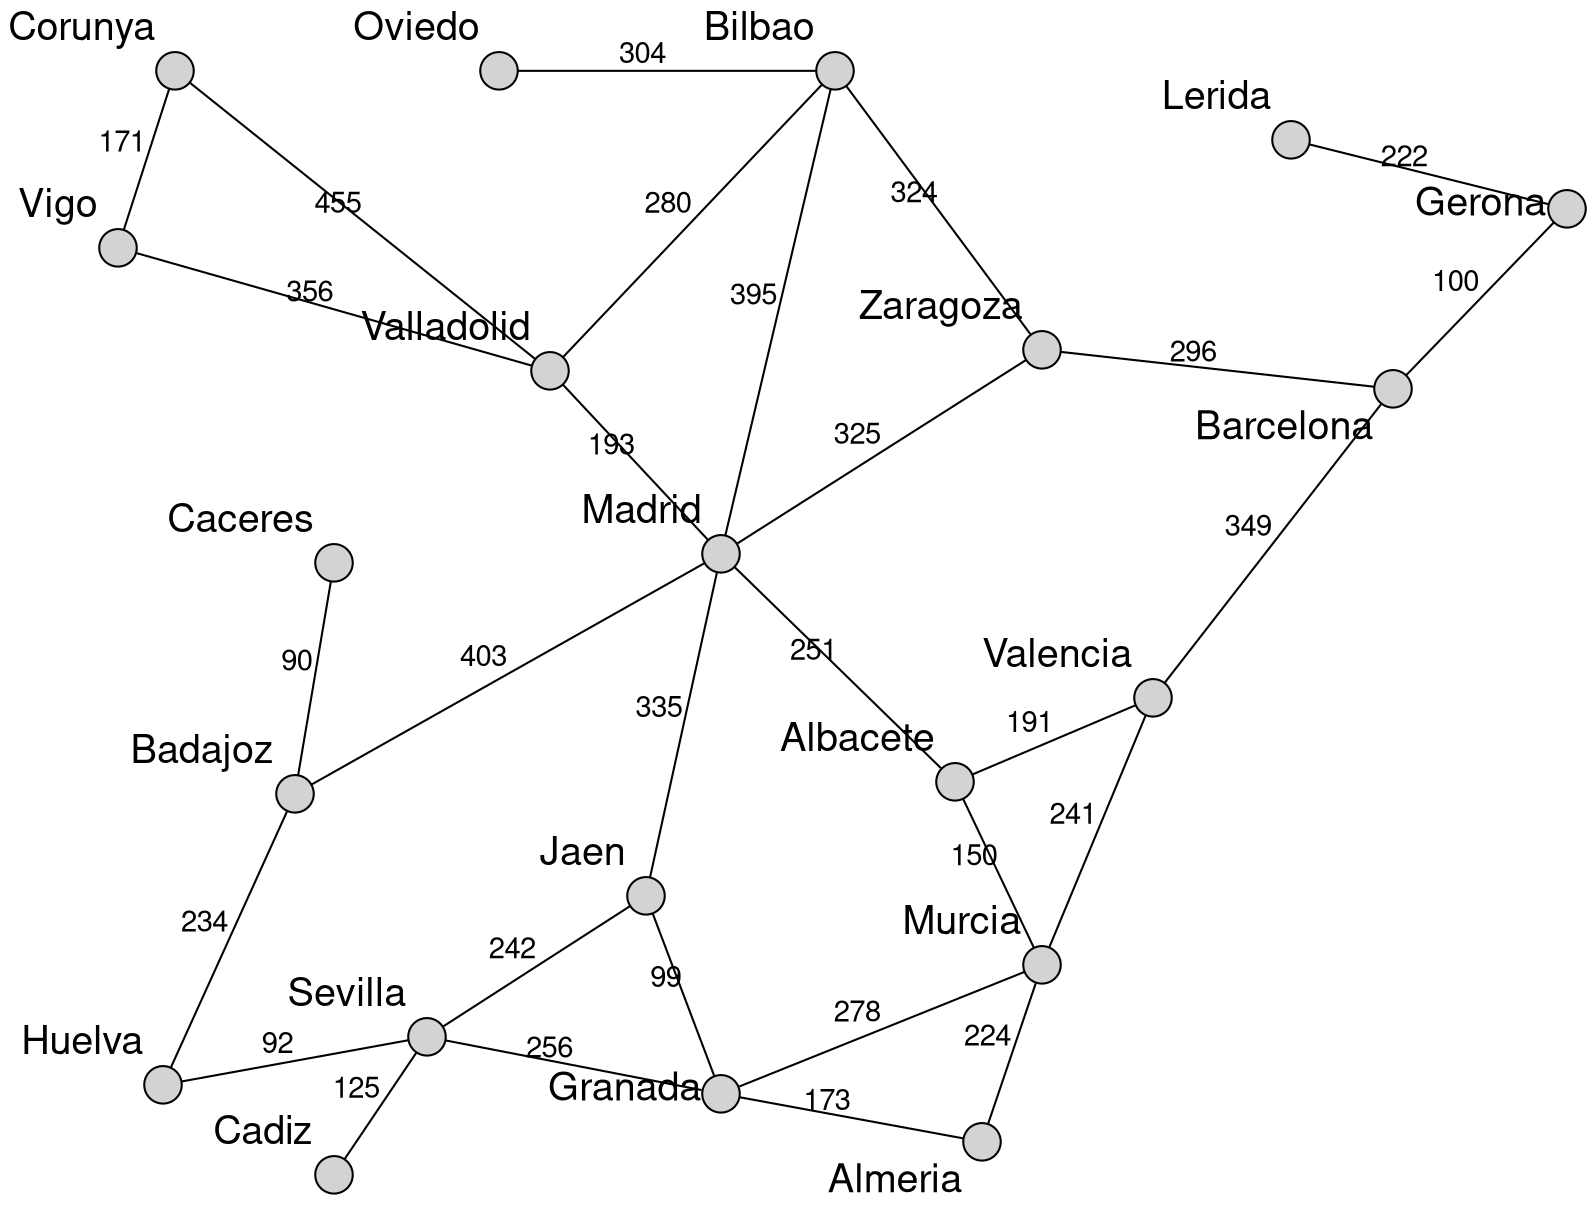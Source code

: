 digraph EDALand_reduced {

	layout=neato
	fontname="Helvetica,Arial,sans-serif"
	node [fontname="Helvetica,Arial,sans-serif", fontsize=19]
	edge [fontname="Helvetica,Arial,sans-serif"]
	rankdir=LR;

    node [style=filled, shape=circle, height=0.25]
    edge [dir=none]


	// nodes

	Almeria [xlabel="Almeria", pos="7.16,0.22!", label=""]
	Granada [xlabel="Granada", pos="5.42,0.54!" , label=""]
	Cadiz [xlabel="Cadiz", pos="2.84,0!", label=""]
	Huelva [xlabel="Huelva", pos="1.7,0.6!", label=""]
	Sevilla [xlabel="Sevilla", pos="3.46,0.92!", label=""]
	Jaen [xlabel="Jaen", pos="4.92,1.86!", label=""]
	Murcia [xlabel="Murcia", pos="7.56,1.4!", label=""]
	Caceres [xlabel="Caceres", pos="2.84,4.08!", label=""]
	Badajoz [xlabel="Badajoz", pos="2.58,2.54!", label=""]
	Albacete [xlabel="Albacete", pos="6.98,2.62!", label=""]
	Valencia [xlabel="Valencia", pos="8.3,3.18!", label=""]
	Madrid [xlabel="Madrid", pos="5.42,4.14!", label=""]
	Barcelona [xlabel="Barcelona", pos="9.9,5.24!", label=""]
	Gerona [xlabel="Gerona", pos="11.06,6.44!", label=""]
	Lerida [xlabel="Lerida", pos="9.22,6.9!", label=""]
	Zaragoza [xlabel="Zaragoza", pos="7.56,5.5!", label=""]
	Bilbao [xlabel="Bilbao", pos="6.18,7.36!", label=""]
	Oviedo [xlabel="Oviedo", pos="3.94,7.36!", label=""]
	Valladolid [xlabel="Valladolid", pos="4.28,5.36!", label=""]
	Vigo [xlabel="Vigo", pos="1.4,6.18!", label=""]
	Corunya [xlabel="Corunya", pos="1.78,7.36!", label=""]


	// edges

	Almeria -> Granada [label="173"]
	Almeria -> Murcia [label="224"]
	Granada -> Murcia [label="278"]
	Granada -> Jaen [label="99"]
	Granada -> Sevilla [label="256"]
	Cadiz -> Sevilla [label="125"]
	Huelva -> Sevilla [label="92"]
	Huelva -> Badajoz [label="234"]
	Sevilla -> Jaen [label="242"]
	Jaen -> Madrid [label="335"]
	Murcia -> Albacete [label="150"]
	Murcia -> Valencia [label="241"]
	Caceres -> Badajoz [label="90"]
	Badajoz -> Madrid [label="403"]
	Albacete -> Valencia [label="191"]
	Albacete -> Madrid [label="251"]
	Valencia -> Barcelona [label="349"]
	Madrid -> Zaragoza [label="325"]
	Madrid -> Bilbao [label="395"]
	Madrid -> Valladolid [label="193"]
	Barcelona -> Zaragoza [label="296"]
	Barcelona -> Gerona [label="100"]
	Gerona -> Lerida [label="222"]
	Zaragoza -> Bilbao [label="324"]
	Bilbao -> Valladolid [label="280"]
	Bilbao -> Oviedo [label="304"]
	Valladolid -> Vigo [label="356"]
	Valladolid -> Corunya [label="455"]
	Vigo -> Corunya [label="171"]
}
